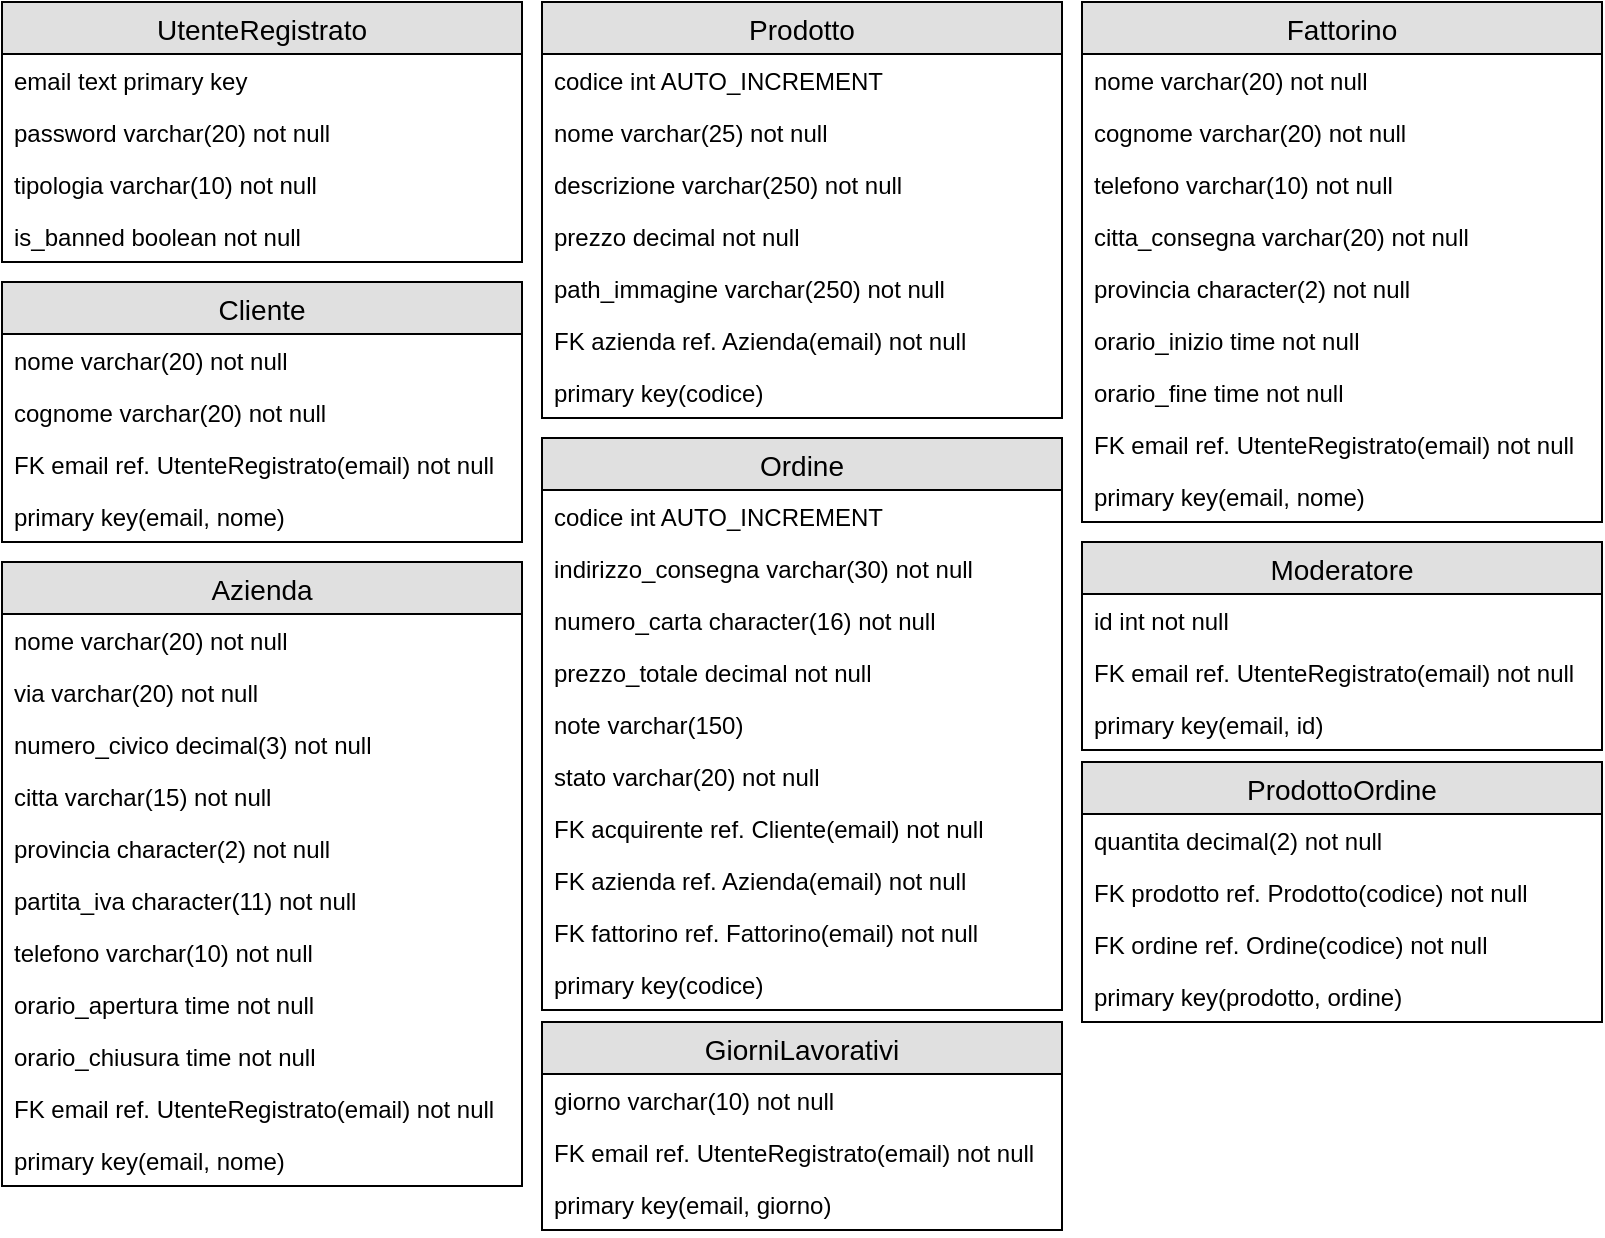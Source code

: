 <mxfile version="12.4.2" type="device" pages="1"><diagram id="85LuzKL_c4HbYvfZT2sP" name="Pagina-1"><mxGraphModel dx="1648" dy="832" grid="1" gridSize="10" guides="1" tooltips="1" connect="1" arrows="1" fold="1" page="1" pageScale="1" pageWidth="827" pageHeight="1169" math="0" shadow="0"><root><mxCell id="0"/><mxCell id="1" parent="0"/><mxCell id="py9edLyc-tWd0My7EIt6-1" value="UtenteRegistrato" style="swimlane;fontStyle=0;childLayout=stackLayout;horizontal=1;startSize=26;fillColor=#e0e0e0;horizontalStack=0;resizeParent=1;resizeParentMax=0;resizeLast=0;collapsible=1;marginBottom=0;swimlaneFillColor=#ffffff;align=center;fontSize=14;" parent="1" vertex="1"><mxGeometry x="40" y="40" width="260" height="130" as="geometry"/></mxCell><mxCell id="py9edLyc-tWd0My7EIt6-2" value="email text primary key" style="text;strokeColor=none;fillColor=none;spacingLeft=4;spacingRight=4;overflow=hidden;rotatable=0;points=[[0,0.5],[1,0.5]];portConstraint=eastwest;fontSize=12;" parent="py9edLyc-tWd0My7EIt6-1" vertex="1"><mxGeometry y="26" width="260" height="26" as="geometry"/></mxCell><mxCell id="py9edLyc-tWd0My7EIt6-3" value="password varchar(20) not null" style="text;strokeColor=none;fillColor=none;spacingLeft=4;spacingRight=4;overflow=hidden;rotatable=0;points=[[0,0.5],[1,0.5]];portConstraint=eastwest;fontSize=12;" parent="py9edLyc-tWd0My7EIt6-1" vertex="1"><mxGeometry y="52" width="260" height="26" as="geometry"/></mxCell><mxCell id="py9edLyc-tWd0My7EIt6-4" value="tipologia varchar(10) not null" style="text;strokeColor=none;fillColor=none;spacingLeft=4;spacingRight=4;overflow=hidden;rotatable=0;points=[[0,0.5],[1,0.5]];portConstraint=eastwest;fontSize=12;" parent="py9edLyc-tWd0My7EIt6-1" vertex="1"><mxGeometry y="78" width="260" height="26" as="geometry"/></mxCell><mxCell id="plscKms_ZSGpTgCb4Nuk-16" value="is_banned boolean not null" style="text;strokeColor=none;fillColor=none;spacingLeft=4;spacingRight=4;overflow=hidden;rotatable=0;points=[[0,0.5],[1,0.5]];portConstraint=eastwest;fontSize=12;" parent="py9edLyc-tWd0My7EIt6-1" vertex="1"><mxGeometry y="104" width="260" height="26" as="geometry"/></mxCell><mxCell id="plscKms_ZSGpTgCb4Nuk-6" value="Cliente" style="swimlane;fontStyle=0;childLayout=stackLayout;horizontal=1;startSize=26;fillColor=#e0e0e0;horizontalStack=0;resizeParent=1;resizeParentMax=0;resizeLast=0;collapsible=1;marginBottom=0;swimlaneFillColor=#ffffff;align=center;fontSize=14;" parent="1" vertex="1"><mxGeometry x="40" y="180" width="260" height="130" as="geometry"/></mxCell><mxCell id="plscKms_ZSGpTgCb4Nuk-8" value="nome varchar(20) not null" style="text;strokeColor=none;fillColor=none;spacingLeft=4;spacingRight=4;overflow=hidden;rotatable=0;points=[[0,0.5],[1,0.5]];portConstraint=eastwest;fontSize=12;" parent="plscKms_ZSGpTgCb4Nuk-6" vertex="1"><mxGeometry y="26" width="260" height="26" as="geometry"/></mxCell><mxCell id="plscKms_ZSGpTgCb4Nuk-9" value="cognome varchar(20) not null" style="text;strokeColor=none;fillColor=none;spacingLeft=4;spacingRight=4;overflow=hidden;rotatable=0;points=[[0,0.5],[1,0.5]];portConstraint=eastwest;fontSize=12;" parent="plscKms_ZSGpTgCb4Nuk-6" vertex="1"><mxGeometry y="52" width="260" height="26" as="geometry"/></mxCell><mxCell id="plscKms_ZSGpTgCb4Nuk-19" value="FK email ref. UtenteRegistrato(email) not null" style="text;strokeColor=none;fillColor=none;spacingLeft=4;spacingRight=4;overflow=hidden;rotatable=0;points=[[0,0.5],[1,0.5]];portConstraint=eastwest;fontSize=12;" parent="plscKms_ZSGpTgCb4Nuk-6" vertex="1"><mxGeometry y="78" width="260" height="26" as="geometry"/></mxCell><mxCell id="plscKms_ZSGpTgCb4Nuk-25" value="primary key(email, nome)" style="text;strokeColor=none;fillColor=none;spacingLeft=4;spacingRight=4;overflow=hidden;rotatable=0;points=[[0,0.5],[1,0.5]];portConstraint=eastwest;fontSize=12;" parent="plscKms_ZSGpTgCb4Nuk-6" vertex="1"><mxGeometry y="104" width="260" height="26" as="geometry"/></mxCell><mxCell id="plscKms_ZSGpTgCb4Nuk-27" value="Azienda" style="swimlane;fontStyle=0;childLayout=stackLayout;horizontal=1;startSize=26;fillColor=#e0e0e0;horizontalStack=0;resizeParent=1;resizeParentMax=0;resizeLast=0;collapsible=1;marginBottom=0;swimlaneFillColor=#ffffff;align=center;fontSize=14;" parent="1" vertex="1"><mxGeometry x="40" y="320" width="260" height="312" as="geometry"/></mxCell><mxCell id="plscKms_ZSGpTgCb4Nuk-29" value="nome varchar(20) not null" style="text;strokeColor=none;fillColor=none;spacingLeft=4;spacingRight=4;overflow=hidden;rotatable=0;points=[[0,0.5],[1,0.5]];portConstraint=eastwest;fontSize=12;" parent="plscKms_ZSGpTgCb4Nuk-27" vertex="1"><mxGeometry y="26" width="260" height="26" as="geometry"/></mxCell><mxCell id="plscKms_ZSGpTgCb4Nuk-30" value="via varchar(20) not null" style="text;strokeColor=none;fillColor=none;spacingLeft=4;spacingRight=4;overflow=hidden;rotatable=0;points=[[0,0.5],[1,0.5]];portConstraint=eastwest;fontSize=12;" parent="plscKms_ZSGpTgCb4Nuk-27" vertex="1"><mxGeometry y="52" width="260" height="26" as="geometry"/></mxCell><mxCell id="plscKms_ZSGpTgCb4Nuk-45" value="numero_civico decimal(3) not null" style="text;strokeColor=none;fillColor=none;spacingLeft=4;spacingRight=4;overflow=hidden;rotatable=0;points=[[0,0.5],[1,0.5]];portConstraint=eastwest;fontSize=12;" parent="plscKms_ZSGpTgCb4Nuk-27" vertex="1"><mxGeometry y="78" width="260" height="26" as="geometry"/></mxCell><mxCell id="plscKms_ZSGpTgCb4Nuk-46" value="citta varchar(15) not null" style="text;strokeColor=none;fillColor=none;spacingLeft=4;spacingRight=4;overflow=hidden;rotatable=0;points=[[0,0.5],[1,0.5]];portConstraint=eastwest;fontSize=12;" parent="plscKms_ZSGpTgCb4Nuk-27" vertex="1"><mxGeometry y="104" width="260" height="26" as="geometry"/></mxCell><mxCell id="plscKms_ZSGpTgCb4Nuk-47" value="provincia character(2) not null" style="text;strokeColor=none;fillColor=none;spacingLeft=4;spacingRight=4;overflow=hidden;rotatable=0;points=[[0,0.5],[1,0.5]];portConstraint=eastwest;fontSize=12;" parent="plscKms_ZSGpTgCb4Nuk-27" vertex="1"><mxGeometry y="130" width="260" height="26" as="geometry"/></mxCell><mxCell id="plscKms_ZSGpTgCb4Nuk-50" value="partita_iva character(11) not null" style="text;strokeColor=none;fillColor=none;spacingLeft=4;spacingRight=4;overflow=hidden;rotatable=0;points=[[0,0.5],[1,0.5]];portConstraint=eastwest;fontSize=12;" parent="plscKms_ZSGpTgCb4Nuk-27" vertex="1"><mxGeometry y="156" width="260" height="26" as="geometry"/></mxCell><mxCell id="plscKms_ZSGpTgCb4Nuk-51" value="telefono varchar(10) not null" style="text;strokeColor=none;fillColor=none;spacingLeft=4;spacingRight=4;overflow=hidden;rotatable=0;points=[[0,0.5],[1,0.5]];portConstraint=eastwest;fontSize=12;" parent="plscKms_ZSGpTgCb4Nuk-27" vertex="1"><mxGeometry y="182" width="260" height="26" as="geometry"/></mxCell><mxCell id="plscKms_ZSGpTgCb4Nuk-73" value="orario_apertura time not null" style="text;strokeColor=none;fillColor=none;spacingLeft=4;spacingRight=4;overflow=hidden;rotatable=0;points=[[0,0.5],[1,0.5]];portConstraint=eastwest;fontSize=12;" parent="plscKms_ZSGpTgCb4Nuk-27" vertex="1"><mxGeometry y="208" width="260" height="26" as="geometry"/></mxCell><mxCell id="plscKms_ZSGpTgCb4Nuk-74" value="orario_chiusura time not null" style="text;strokeColor=none;fillColor=none;spacingLeft=4;spacingRight=4;overflow=hidden;rotatable=0;points=[[0,0.5],[1,0.5]];portConstraint=eastwest;fontSize=12;" parent="plscKms_ZSGpTgCb4Nuk-27" vertex="1"><mxGeometry y="234" width="260" height="26" as="geometry"/></mxCell><mxCell id="plscKms_ZSGpTgCb4Nuk-52" value="FK email ref. UtenteRegistrato(email) not null" style="text;strokeColor=none;fillColor=none;spacingLeft=4;spacingRight=4;overflow=hidden;rotatable=0;points=[[0,0.5],[1,0.5]];portConstraint=eastwest;fontSize=12;" parent="plscKms_ZSGpTgCb4Nuk-27" vertex="1"><mxGeometry y="260" width="260" height="26" as="geometry"/></mxCell><mxCell id="plscKms_ZSGpTgCb4Nuk-66" value="primary key(email, nome)" style="text;strokeColor=none;fillColor=none;spacingLeft=4;spacingRight=4;overflow=hidden;rotatable=0;points=[[0,0.5],[1,0.5]];portConstraint=eastwest;fontSize=12;" parent="plscKms_ZSGpTgCb4Nuk-27" vertex="1"><mxGeometry y="286" width="260" height="26" as="geometry"/></mxCell><mxCell id="plscKms_ZSGpTgCb4Nuk-67" value="Fattorino" style="swimlane;fontStyle=0;childLayout=stackLayout;horizontal=1;startSize=26;fillColor=#e0e0e0;horizontalStack=0;resizeParent=1;resizeParentMax=0;resizeLast=0;collapsible=1;marginBottom=0;swimlaneFillColor=#ffffff;align=center;fontSize=14;" parent="1" vertex="1"><mxGeometry x="580" y="40" width="260" height="260" as="geometry"/></mxCell><mxCell id="plscKms_ZSGpTgCb4Nuk-69" value="nome varchar(20) not null" style="text;strokeColor=none;fillColor=none;spacingLeft=4;spacingRight=4;overflow=hidden;rotatable=0;points=[[0,0.5],[1,0.5]];portConstraint=eastwest;fontSize=12;" parent="plscKms_ZSGpTgCb4Nuk-67" vertex="1"><mxGeometry y="26" width="260" height="26" as="geometry"/></mxCell><mxCell id="plscKms_ZSGpTgCb4Nuk-70" value="cognome varchar(20) not null" style="text;strokeColor=none;fillColor=none;spacingLeft=4;spacingRight=4;overflow=hidden;rotatable=0;points=[[0,0.5],[1,0.5]];portConstraint=eastwest;fontSize=12;" parent="plscKms_ZSGpTgCb4Nuk-67" vertex="1"><mxGeometry y="52" width="260" height="26" as="geometry"/></mxCell><mxCell id="plscKms_ZSGpTgCb4Nuk-75" value="telefono varchar(10) not null" style="text;strokeColor=none;fillColor=none;spacingLeft=4;spacingRight=4;overflow=hidden;rotatable=0;points=[[0,0.5],[1,0.5]];portConstraint=eastwest;fontSize=12;" parent="plscKms_ZSGpTgCb4Nuk-67" vertex="1"><mxGeometry y="78" width="260" height="26" as="geometry"/></mxCell><mxCell id="plscKms_ZSGpTgCb4Nuk-76" value="citta_consegna varchar(20) not null" style="text;strokeColor=none;fillColor=none;spacingLeft=4;spacingRight=4;overflow=hidden;rotatable=0;points=[[0,0.5],[1,0.5]];portConstraint=eastwest;fontSize=12;" parent="plscKms_ZSGpTgCb4Nuk-67" vertex="1"><mxGeometry y="104" width="260" height="26" as="geometry"/></mxCell><mxCell id="plscKms_ZSGpTgCb4Nuk-77" value="provincia character(2) not null" style="text;strokeColor=none;fillColor=none;spacingLeft=4;spacingRight=4;overflow=hidden;rotatable=0;points=[[0,0.5],[1,0.5]];portConstraint=eastwest;fontSize=12;" parent="plscKms_ZSGpTgCb4Nuk-67" vertex="1"><mxGeometry y="130" width="260" height="26" as="geometry"/></mxCell><mxCell id="plscKms_ZSGpTgCb4Nuk-78" value="orario_inizio time not null" style="text;strokeColor=none;fillColor=none;spacingLeft=4;spacingRight=4;overflow=hidden;rotatable=0;points=[[0,0.5],[1,0.5]];portConstraint=eastwest;fontSize=12;" parent="plscKms_ZSGpTgCb4Nuk-67" vertex="1"><mxGeometry y="156" width="260" height="26" as="geometry"/></mxCell><mxCell id="plscKms_ZSGpTgCb4Nuk-79" value="orario_fine time not null" style="text;strokeColor=none;fillColor=none;spacingLeft=4;spacingRight=4;overflow=hidden;rotatable=0;points=[[0,0.5],[1,0.5]];portConstraint=eastwest;fontSize=12;" parent="plscKms_ZSGpTgCb4Nuk-67" vertex="1"><mxGeometry y="182" width="260" height="26" as="geometry"/></mxCell><mxCell id="plscKms_ZSGpTgCb4Nuk-71" value="FK email ref. UtenteRegistrato(email) not null" style="text;strokeColor=none;fillColor=none;spacingLeft=4;spacingRight=4;overflow=hidden;rotatable=0;points=[[0,0.5],[1,0.5]];portConstraint=eastwest;fontSize=12;" parent="plscKms_ZSGpTgCb4Nuk-67" vertex="1"><mxGeometry y="208" width="260" height="26" as="geometry"/></mxCell><mxCell id="plscKms_ZSGpTgCb4Nuk-72" value="primary key(email, nome)" style="text;strokeColor=none;fillColor=none;spacingLeft=4;spacingRight=4;overflow=hidden;rotatable=0;points=[[0,0.5],[1,0.5]];portConstraint=eastwest;fontSize=12;" parent="plscKms_ZSGpTgCb4Nuk-67" vertex="1"><mxGeometry y="234" width="260" height="26" as="geometry"/></mxCell><mxCell id="plscKms_ZSGpTgCb4Nuk-80" value="Moderatore" style="swimlane;fontStyle=0;childLayout=stackLayout;horizontal=1;startSize=26;fillColor=#e0e0e0;horizontalStack=0;resizeParent=1;resizeParentMax=0;resizeLast=0;collapsible=1;marginBottom=0;swimlaneFillColor=#ffffff;align=center;fontSize=14;" parent="1" vertex="1"><mxGeometry x="580" y="310" width="260" height="104" as="geometry"/></mxCell><mxCell id="plscKms_ZSGpTgCb4Nuk-81" value="id int not null" style="text;strokeColor=none;fillColor=none;spacingLeft=4;spacingRight=4;overflow=hidden;rotatable=0;points=[[0,0.5],[1,0.5]];portConstraint=eastwest;fontSize=12;" parent="plscKms_ZSGpTgCb4Nuk-80" vertex="1"><mxGeometry y="26" width="260" height="26" as="geometry"/></mxCell><mxCell id="plscKms_ZSGpTgCb4Nuk-84" value="FK email ref. UtenteRegistrato(email) not null" style="text;strokeColor=none;fillColor=none;spacingLeft=4;spacingRight=4;overflow=hidden;rotatable=0;points=[[0,0.5],[1,0.5]];portConstraint=eastwest;fontSize=12;" parent="plscKms_ZSGpTgCb4Nuk-80" vertex="1"><mxGeometry y="52" width="260" height="26" as="geometry"/></mxCell><mxCell id="plscKms_ZSGpTgCb4Nuk-85" value="primary key(email, id)" style="text;strokeColor=none;fillColor=none;spacingLeft=4;spacingRight=4;overflow=hidden;rotatable=0;points=[[0,0.5],[1,0.5]];portConstraint=eastwest;fontSize=12;" parent="plscKms_ZSGpTgCb4Nuk-80" vertex="1"><mxGeometry y="78" width="260" height="26" as="geometry"/></mxCell><mxCell id="plscKms_ZSGpTgCb4Nuk-86" value="GiorniLavorativi" style="swimlane;fontStyle=0;childLayout=stackLayout;horizontal=1;startSize=26;fillColor=#e0e0e0;horizontalStack=0;resizeParent=1;resizeParentMax=0;resizeLast=0;collapsible=1;marginBottom=0;swimlaneFillColor=#ffffff;align=center;fontSize=14;" parent="1" vertex="1"><mxGeometry x="310" y="550" width="260" height="104" as="geometry"/></mxCell><mxCell id="plscKms_ZSGpTgCb4Nuk-87" value="giorno varchar(10) not null" style="text;strokeColor=none;fillColor=none;spacingLeft=4;spacingRight=4;overflow=hidden;rotatable=0;points=[[0,0.5],[1,0.5]];portConstraint=eastwest;fontSize=12;" parent="plscKms_ZSGpTgCb4Nuk-86" vertex="1"><mxGeometry y="26" width="260" height="26" as="geometry"/></mxCell><mxCell id="plscKms_ZSGpTgCb4Nuk-90" value="FK email ref. UtenteRegistrato(email) not null" style="text;strokeColor=none;fillColor=none;spacingLeft=4;spacingRight=4;overflow=hidden;rotatable=0;points=[[0,0.5],[1,0.5]];portConstraint=eastwest;fontSize=12;" parent="plscKms_ZSGpTgCb4Nuk-86" vertex="1"><mxGeometry y="52" width="260" height="26" as="geometry"/></mxCell><mxCell id="plscKms_ZSGpTgCb4Nuk-89" value="primary key(email, giorno)" style="text;strokeColor=none;fillColor=none;spacingLeft=4;spacingRight=4;overflow=hidden;rotatable=0;points=[[0,0.5],[1,0.5]];portConstraint=eastwest;fontSize=12;" parent="plscKms_ZSGpTgCb4Nuk-86" vertex="1"><mxGeometry y="78" width="260" height="26" as="geometry"/></mxCell><mxCell id="uDAPxce4U9wjJS62TjSw-2" value="Prodotto" style="swimlane;fontStyle=0;childLayout=stackLayout;horizontal=1;startSize=26;fillColor=#e0e0e0;horizontalStack=0;resizeParent=1;resizeParentMax=0;resizeLast=0;collapsible=1;marginBottom=0;swimlaneFillColor=#ffffff;align=center;fontSize=14;" parent="1" vertex="1"><mxGeometry x="310" y="40" width="260" height="208" as="geometry"/></mxCell><mxCell id="uDAPxce4U9wjJS62TjSw-3" value="codice int AUTO_INCREMENT" style="text;strokeColor=none;fillColor=none;spacingLeft=4;spacingRight=4;overflow=hidden;rotatable=0;points=[[0,0.5],[1,0.5]];portConstraint=eastwest;fontSize=12;" parent="uDAPxce4U9wjJS62TjSw-2" vertex="1"><mxGeometry y="26" width="260" height="26" as="geometry"/></mxCell><mxCell id="uDAPxce4U9wjJS62TjSw-4" value="nome varchar(25) not null" style="text;strokeColor=none;fillColor=none;spacingLeft=4;spacingRight=4;overflow=hidden;rotatable=0;points=[[0,0.5],[1,0.5]];portConstraint=eastwest;fontSize=12;" parent="uDAPxce4U9wjJS62TjSw-2" vertex="1"><mxGeometry y="52" width="260" height="26" as="geometry"/></mxCell><mxCell id="uDAPxce4U9wjJS62TjSw-5" value="descrizione varchar(250) not null" style="text;strokeColor=none;fillColor=none;spacingLeft=4;spacingRight=4;overflow=hidden;rotatable=0;points=[[0,0.5],[1,0.5]];portConstraint=eastwest;fontSize=12;" parent="uDAPxce4U9wjJS62TjSw-2" vertex="1"><mxGeometry y="78" width="260" height="26" as="geometry"/></mxCell><mxCell id="uDAPxce4U9wjJS62TjSw-9" value="prezzo decimal not null" style="text;strokeColor=none;fillColor=none;spacingLeft=4;spacingRight=4;overflow=hidden;rotatable=0;points=[[0,0.5],[1,0.5]];portConstraint=eastwest;fontSize=12;" parent="uDAPxce4U9wjJS62TjSw-2" vertex="1"><mxGeometry y="104" width="260" height="26" as="geometry"/></mxCell><mxCell id="uDAPxce4U9wjJS62TjSw-10" value="path_immagine varchar(250) not null" style="text;strokeColor=none;fillColor=none;spacingLeft=4;spacingRight=4;overflow=hidden;rotatable=0;points=[[0,0.5],[1,0.5]];portConstraint=eastwest;fontSize=12;" parent="uDAPxce4U9wjJS62TjSw-2" vertex="1"><mxGeometry y="130" width="260" height="26" as="geometry"/></mxCell><mxCell id="uDAPxce4U9wjJS62TjSw-11" value="FK azienda ref. Azienda(email) not null" style="text;strokeColor=none;fillColor=none;spacingLeft=4;spacingRight=4;overflow=hidden;rotatable=0;points=[[0,0.5],[1,0.5]];portConstraint=eastwest;fontSize=12;" parent="uDAPxce4U9wjJS62TjSw-2" vertex="1"><mxGeometry y="156" width="260" height="26" as="geometry"/></mxCell><mxCell id="uDAPxce4U9wjJS62TjSw-12" value="primary key(codice)" style="text;strokeColor=none;fillColor=none;spacingLeft=4;spacingRight=4;overflow=hidden;rotatable=0;points=[[0,0.5],[1,0.5]];portConstraint=eastwest;fontSize=12;" parent="uDAPxce4U9wjJS62TjSw-2" vertex="1"><mxGeometry y="182" width="260" height="26" as="geometry"/></mxCell><mxCell id="uDAPxce4U9wjJS62TjSw-22" value="Ordine" style="swimlane;fontStyle=0;childLayout=stackLayout;horizontal=1;startSize=26;fillColor=#e0e0e0;horizontalStack=0;resizeParent=1;resizeParentMax=0;resizeLast=0;collapsible=1;marginBottom=0;swimlaneFillColor=#ffffff;align=center;fontSize=14;" parent="1" vertex="1"><mxGeometry x="310" y="258" width="260" height="286" as="geometry"/></mxCell><mxCell id="uDAPxce4U9wjJS62TjSw-23" value="codice int AUTO_INCREMENT" style="text;strokeColor=none;fillColor=none;spacingLeft=4;spacingRight=4;overflow=hidden;rotatable=0;points=[[0,0.5],[1,0.5]];portConstraint=eastwest;fontSize=12;" parent="uDAPxce4U9wjJS62TjSw-22" vertex="1"><mxGeometry y="26" width="260" height="26" as="geometry"/></mxCell><mxCell id="uDAPxce4U9wjJS62TjSw-24" value="indirizzo_consegna varchar(30) not null" style="text;strokeColor=none;fillColor=none;spacingLeft=4;spacingRight=4;overflow=hidden;rotatable=0;points=[[0,0.5],[1,0.5]];portConstraint=eastwest;fontSize=12;" parent="uDAPxce4U9wjJS62TjSw-22" vertex="1"><mxGeometry y="52" width="260" height="26" as="geometry"/></mxCell><mxCell id="uDAPxce4U9wjJS62TjSw-25" value="numero_carta character(16) not null" style="text;strokeColor=none;fillColor=none;spacingLeft=4;spacingRight=4;overflow=hidden;rotatable=0;points=[[0,0.5],[1,0.5]];portConstraint=eastwest;fontSize=12;" parent="uDAPxce4U9wjJS62TjSw-22" vertex="1"><mxGeometry y="78" width="260" height="26" as="geometry"/></mxCell><mxCell id="uDAPxce4U9wjJS62TjSw-26" value="prezzo_totale decimal not null" style="text;strokeColor=none;fillColor=none;spacingLeft=4;spacingRight=4;overflow=hidden;rotatable=0;points=[[0,0.5],[1,0.5]];portConstraint=eastwest;fontSize=12;" parent="uDAPxce4U9wjJS62TjSw-22" vertex="1"><mxGeometry y="104" width="260" height="26" as="geometry"/></mxCell><mxCell id="uDAPxce4U9wjJS62TjSw-27" value="note varchar(150)" style="text;strokeColor=none;fillColor=none;spacingLeft=4;spacingRight=4;overflow=hidden;rotatable=0;points=[[0,0.5],[1,0.5]];portConstraint=eastwest;fontSize=12;" parent="uDAPxce4U9wjJS62TjSw-22" vertex="1"><mxGeometry y="130" width="260" height="26" as="geometry"/></mxCell><mxCell id="uDAPxce4U9wjJS62TjSw-28" value="stato varchar(20) not null" style="text;strokeColor=none;fillColor=none;spacingLeft=4;spacingRight=4;overflow=hidden;rotatable=0;points=[[0,0.5],[1,0.5]];portConstraint=eastwest;fontSize=12;" parent="uDAPxce4U9wjJS62TjSw-22" vertex="1"><mxGeometry y="156" width="260" height="26" as="geometry"/></mxCell><mxCell id="uDAPxce4U9wjJS62TjSw-30" value="FK acquirente ref. Cliente(email) not null" style="text;strokeColor=none;fillColor=none;spacingLeft=4;spacingRight=4;overflow=hidden;rotatable=0;points=[[0,0.5],[1,0.5]];portConstraint=eastwest;fontSize=12;" parent="uDAPxce4U9wjJS62TjSw-22" vertex="1"><mxGeometry y="182" width="260" height="26" as="geometry"/></mxCell><mxCell id="uDAPxce4U9wjJS62TjSw-32" value="FK azienda ref. Azienda(email) not null" style="text;strokeColor=none;fillColor=none;spacingLeft=4;spacingRight=4;overflow=hidden;rotatable=0;points=[[0,0.5],[1,0.5]];portConstraint=eastwest;fontSize=12;" parent="uDAPxce4U9wjJS62TjSw-22" vertex="1"><mxGeometry y="208" width="260" height="26" as="geometry"/></mxCell><mxCell id="uDAPxce4U9wjJS62TjSw-31" value="FK fattorino ref. Fattorino(email) not null" style="text;strokeColor=none;fillColor=none;spacingLeft=4;spacingRight=4;overflow=hidden;rotatable=0;points=[[0,0.5],[1,0.5]];portConstraint=eastwest;fontSize=12;" parent="uDAPxce4U9wjJS62TjSw-22" vertex="1"><mxGeometry y="234" width="260" height="26" as="geometry"/></mxCell><mxCell id="uDAPxce4U9wjJS62TjSw-29" value="primary key(codice)" style="text;strokeColor=none;fillColor=none;spacingLeft=4;spacingRight=4;overflow=hidden;rotatable=0;points=[[0,0.5],[1,0.5]];portConstraint=eastwest;fontSize=12;" parent="uDAPxce4U9wjJS62TjSw-22" vertex="1"><mxGeometry y="260" width="260" height="26" as="geometry"/></mxCell><mxCell id="XO7KzBFcmzpcc14GJsEK-1" value="ProdottoOrdine" style="swimlane;fontStyle=0;childLayout=stackLayout;horizontal=1;startSize=26;fillColor=#e0e0e0;horizontalStack=0;resizeParent=1;resizeParentMax=0;resizeLast=0;collapsible=1;marginBottom=0;swimlaneFillColor=#ffffff;align=center;fontSize=14;" parent="1" vertex="1"><mxGeometry x="580" y="420" width="260" height="130" as="geometry"/></mxCell><mxCell id="XO7KzBFcmzpcc14GJsEK-2" value="quantita decimal(2) not null" style="text;strokeColor=none;fillColor=none;spacingLeft=4;spacingRight=4;overflow=hidden;rotatable=0;points=[[0,0.5],[1,0.5]];portConstraint=eastwest;fontSize=12;" parent="XO7KzBFcmzpcc14GJsEK-1" vertex="1"><mxGeometry y="26" width="260" height="26" as="geometry"/></mxCell><mxCell id="XO7KzBFcmzpcc14GJsEK-3" value="FK prodotto ref. Prodotto(codice) not null" style="text;strokeColor=none;fillColor=none;spacingLeft=4;spacingRight=4;overflow=hidden;rotatable=0;points=[[0,0.5],[1,0.5]];portConstraint=eastwest;fontSize=12;" parent="XO7KzBFcmzpcc14GJsEK-1" vertex="1"><mxGeometry y="52" width="260" height="26" as="geometry"/></mxCell><mxCell id="XO7KzBFcmzpcc14GJsEK-4" value="FK ordine ref. Ordine(codice) not null" style="text;strokeColor=none;fillColor=none;spacingLeft=4;spacingRight=4;overflow=hidden;rotatable=0;points=[[0,0.5],[1,0.5]];portConstraint=eastwest;fontSize=12;" parent="XO7KzBFcmzpcc14GJsEK-1" vertex="1"><mxGeometry y="78" width="260" height="26" as="geometry"/></mxCell><mxCell id="XO7KzBFcmzpcc14GJsEK-5" value="primary key(prodotto, ordine)" style="text;strokeColor=none;fillColor=none;spacingLeft=4;spacingRight=4;overflow=hidden;rotatable=0;points=[[0,0.5],[1,0.5]];portConstraint=eastwest;fontSize=12;" parent="XO7KzBFcmzpcc14GJsEK-1" vertex="1"><mxGeometry y="104" width="260" height="26" as="geometry"/></mxCell></root></mxGraphModel></diagram></mxfile>